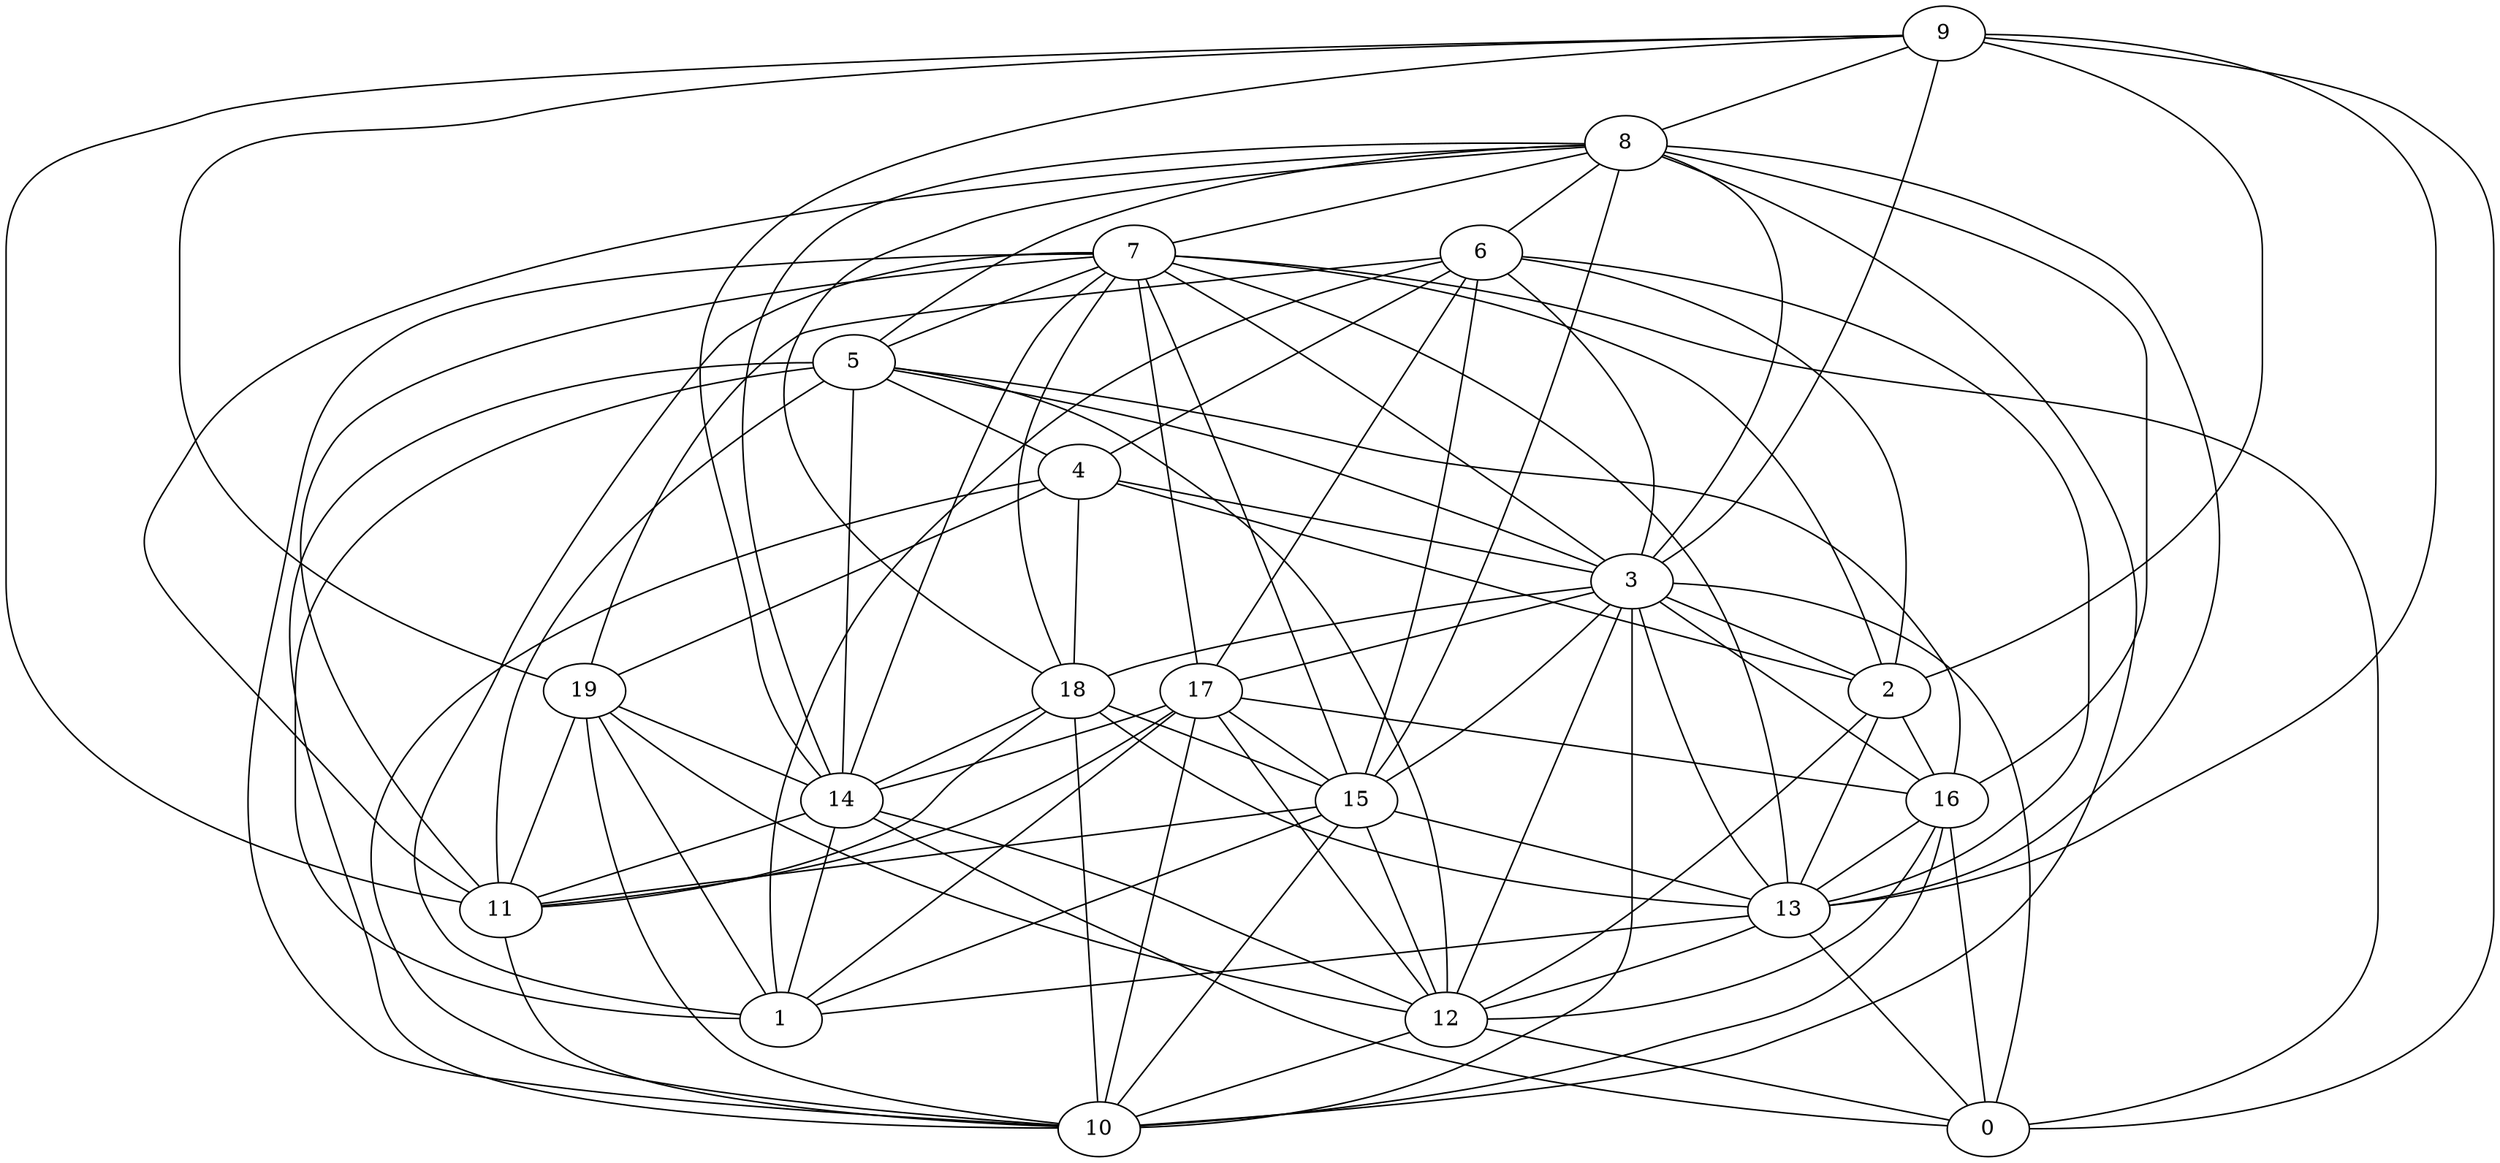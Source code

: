 digraph GG_graph {

subgraph G_graph {
edge [color = black]
"6" -> "19" [dir = none]
"6" -> "15" [dir = none]
"19" -> "1" [dir = none]
"19" -> "10" [dir = none]
"5" -> "16" [dir = none]
"5" -> "10" [dir = none]
"5" -> "14" [dir = none]
"5" -> "1" [dir = none]
"5" -> "4" [dir = none]
"4" -> "10" [dir = none]
"4" -> "18" [dir = none]
"4" -> "3" [dir = none]
"4" -> "19" [dir = none]
"4" -> "2" [dir = none]
"9" -> "8" [dir = none]
"9" -> "3" [dir = none]
"9" -> "2" [dir = none]
"9" -> "19" [dir = none]
"9" -> "13" [dir = none]
"9" -> "11" [dir = none]
"11" -> "10" [dir = none]
"18" -> "15" [dir = none]
"18" -> "13" [dir = none]
"18" -> "11" [dir = none]
"17" -> "14" [dir = none]
"17" -> "12" [dir = none]
"17" -> "10" [dir = none]
"17" -> "11" [dir = none]
"7" -> "0" [dir = none]
"7" -> "5" [dir = none]
"7" -> "18" [dir = none]
"7" -> "11" [dir = none]
"7" -> "2" [dir = none]
"15" -> "11" [dir = none]
"15" -> "12" [dir = none]
"15" -> "1" [dir = none]
"15" -> "13" [dir = none]
"13" -> "1" [dir = none]
"13" -> "12" [dir = none]
"13" -> "0" [dir = none]
"8" -> "6" [dir = none]
"8" -> "5" [dir = none]
"8" -> "16" [dir = none]
"8" -> "7" [dir = none]
"3" -> "13" [dir = none]
"3" -> "16" [dir = none]
"3" -> "18" [dir = none]
"3" -> "17" [dir = none]
"3" -> "2" [dir = none]
"16" -> "0" [dir = none]
"16" -> "12" [dir = none]
"2" -> "16" [dir = none]
"2" -> "13" [dir = none]
"2" -> "12" [dir = none]
"14" -> "12" [dir = none]
"14" -> "11" [dir = none]
"12" -> "10" [dir = none]
"17" -> "1" [dir = none]
"12" -> "0" [dir = none]
"8" -> "3" [dir = none]
"7" -> "15" [dir = none]
"3" -> "12" [dir = none]
"8" -> "14" [dir = none]
"7" -> "17" [dir = none]
"6" -> "4" [dir = none]
"18" -> "14" [dir = none]
"5" -> "12" [dir = none]
"14" -> "1" [dir = none]
"8" -> "10" [dir = none]
"6" -> "17" [dir = none]
"8" -> "11" [dir = none]
"3" -> "10" [dir = none]
"8" -> "18" [dir = none]
"6" -> "1" [dir = none]
"6" -> "3" [dir = none]
"9" -> "0" [dir = none]
"8" -> "15" [dir = none]
"7" -> "14" [dir = none]
"17" -> "15" [dir = none]
"3" -> "0" [dir = none]
"19" -> "11" [dir = none]
"6" -> "2" [dir = none]
"7" -> "1" [dir = none]
"19" -> "14" [dir = none]
"14" -> "0" [dir = none]
"16" -> "13" [dir = none]
"9" -> "14" [dir = none]
"19" -> "12" [dir = none]
"16" -> "10" [dir = none]
"7" -> "13" [dir = none]
"3" -> "15" [dir = none]
"15" -> "10" [dir = none]
"8" -> "13" [dir = none]
"6" -> "13" [dir = none]
"18" -> "10" [dir = none]
"7" -> "10" [dir = none]
"5" -> "3" [dir = none]
"17" -> "16" [dir = none]
"7" -> "3" [dir = none]
"5" -> "11" [dir = none]
}

}

